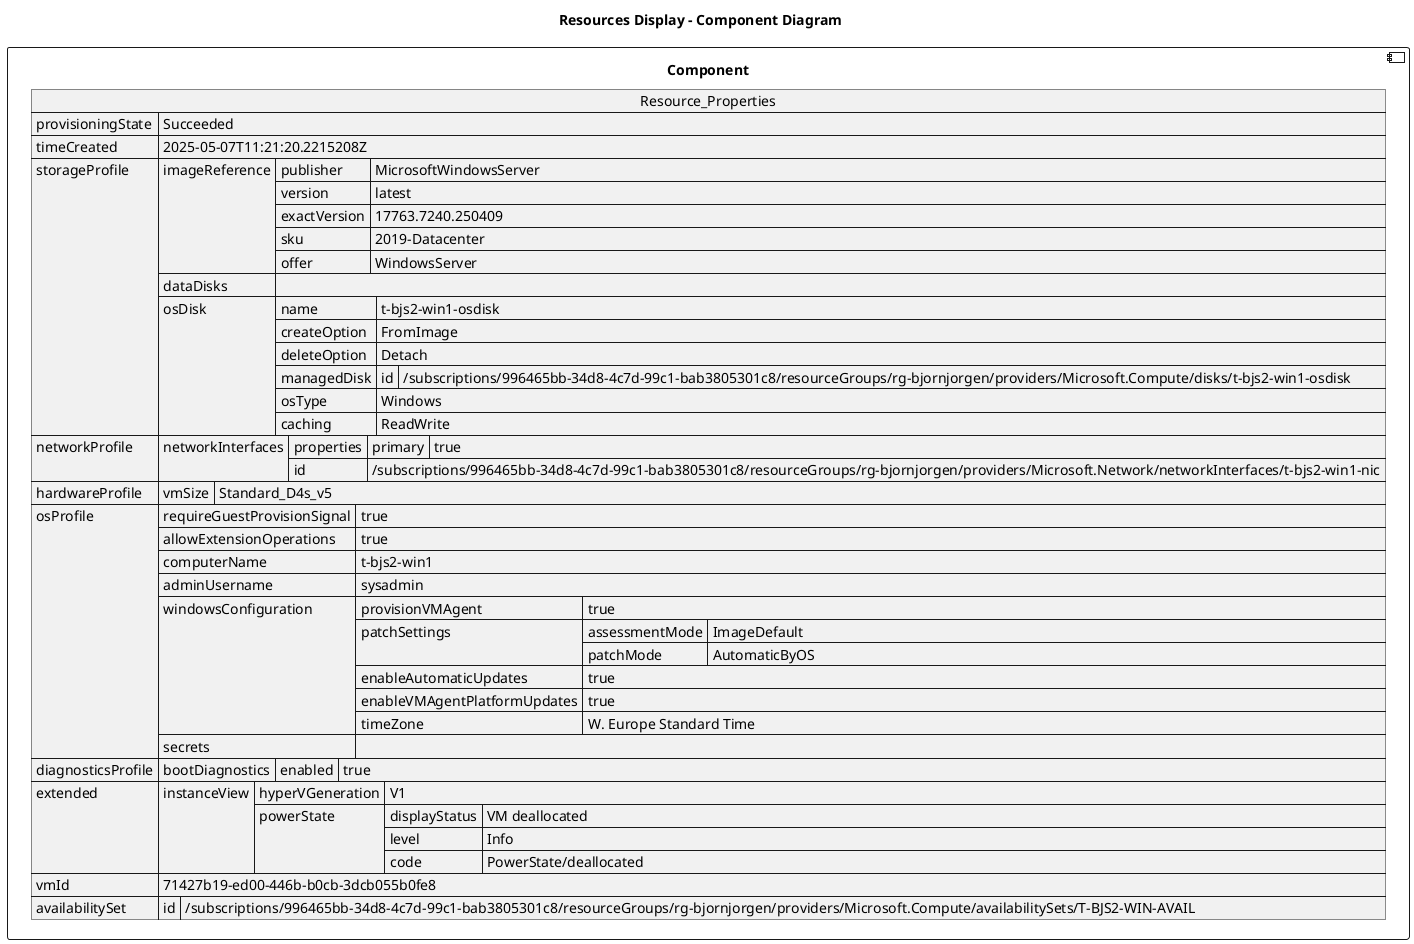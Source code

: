 @startuml

title Resources Display - Component Diagram

component Component {

json  Resource_Properties {
  "provisioningState": "Succeeded",
  "timeCreated": "2025-05-07T11:21:20.2215208Z",
  "storageProfile": {
    "imageReference": {
      "publisher": "MicrosoftWindowsServer",
      "version": "latest",
      "exactVersion": "17763.7240.250409",
      "sku": "2019-Datacenter",
      "offer": "WindowsServer"
    },
    "dataDisks": [],
    "osDisk": {
      "name": "t-bjs2-win1-osdisk",
      "createOption": "FromImage",
      "deleteOption": "Detach",
      "managedDisk": {
        "id": "/subscriptions/996465bb-34d8-4c7d-99c1-bab3805301c8/resourceGroups/rg-bjornjorgen/providers/Microsoft.Compute/disks/t-bjs2-win1-osdisk"
      },
      "osType": "Windows",
      "caching": "ReadWrite"
    }
  },
  "networkProfile": {
    "networkInterfaces": [
      {
        "properties": {
          "primary": true
        },
        "id": "/subscriptions/996465bb-34d8-4c7d-99c1-bab3805301c8/resourceGroups/rg-bjornjorgen/providers/Microsoft.Network/networkInterfaces/t-bjs2-win1-nic"
      }
    ]
  },
  "hardwareProfile": {
    "vmSize": "Standard_D4s_v5"
  },
  "osProfile": {
    "requireGuestProvisionSignal": true,
    "allowExtensionOperations": true,
    "computerName": "t-bjs2-win1",
    "adminUsername": "sysadmin",
    "windowsConfiguration": {
      "provisionVMAgent": true,
      "patchSettings": {
        "assessmentMode": "ImageDefault",
        "patchMode": "AutomaticByOS"
      },
      "enableAutomaticUpdates": true,
      "enableVMAgentPlatformUpdates": true,
      "timeZone": "W. Europe Standard Time"
    },
    "secrets": []
  },
  "diagnosticsProfile": {
    "bootDiagnostics": {
      "enabled": true
    }
  },
  "extended": {
    "instanceView": {
      "hyperVGeneration": "V1",
      "powerState": {
        "displayStatus": "VM deallocated",
        "level": "Info",
        "code": "PowerState/deallocated"
      }
    }
  },
  "vmId": "71427b19-ed00-446b-b0cb-3dcb055b0fe8",
  "availabilitySet": {
    "id": "/subscriptions/996465bb-34d8-4c7d-99c1-bab3805301c8/resourceGroups/rg-bjornjorgen/providers/Microsoft.Compute/availabilitySets/T-BJS2-WIN-AVAIL"
  }
}
}
@enduml
